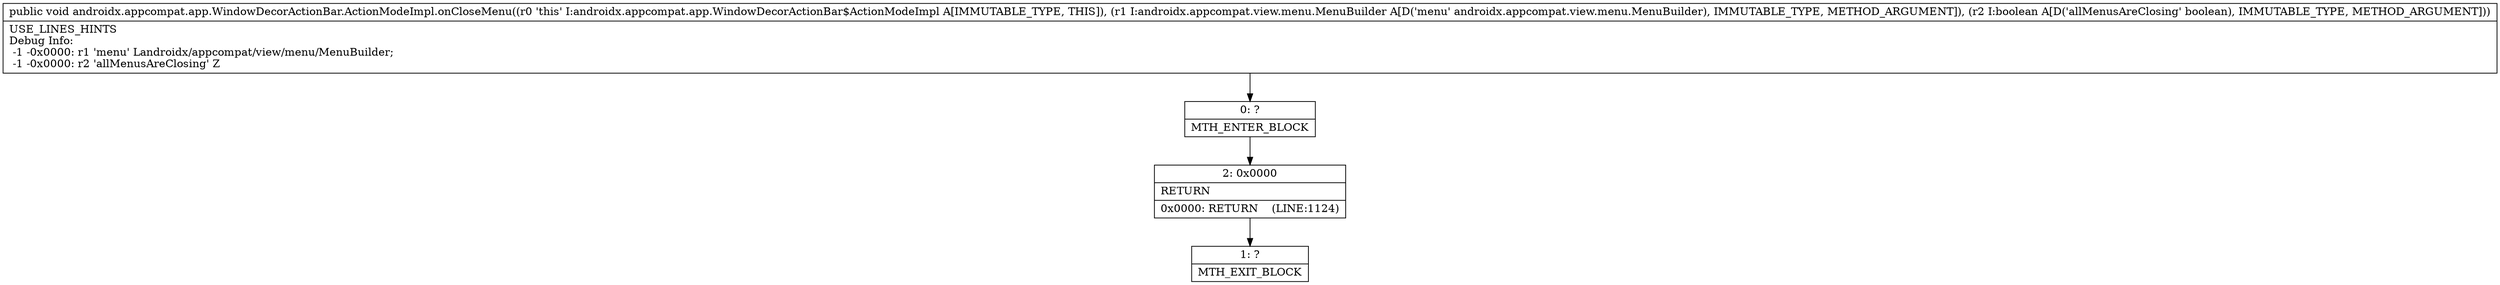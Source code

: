 digraph "CFG forandroidx.appcompat.app.WindowDecorActionBar.ActionModeImpl.onCloseMenu(Landroidx\/appcompat\/view\/menu\/MenuBuilder;Z)V" {
Node_0 [shape=record,label="{0\:\ ?|MTH_ENTER_BLOCK\l}"];
Node_2 [shape=record,label="{2\:\ 0x0000|RETURN\l|0x0000: RETURN    (LINE:1124)\l}"];
Node_1 [shape=record,label="{1\:\ ?|MTH_EXIT_BLOCK\l}"];
MethodNode[shape=record,label="{public void androidx.appcompat.app.WindowDecorActionBar.ActionModeImpl.onCloseMenu((r0 'this' I:androidx.appcompat.app.WindowDecorActionBar$ActionModeImpl A[IMMUTABLE_TYPE, THIS]), (r1 I:androidx.appcompat.view.menu.MenuBuilder A[D('menu' androidx.appcompat.view.menu.MenuBuilder), IMMUTABLE_TYPE, METHOD_ARGUMENT]), (r2 I:boolean A[D('allMenusAreClosing' boolean), IMMUTABLE_TYPE, METHOD_ARGUMENT]))  | USE_LINES_HINTS\lDebug Info:\l  \-1 \-0x0000: r1 'menu' Landroidx\/appcompat\/view\/menu\/MenuBuilder;\l  \-1 \-0x0000: r2 'allMenusAreClosing' Z\l}"];
MethodNode -> Node_0;Node_0 -> Node_2;
Node_2 -> Node_1;
}

